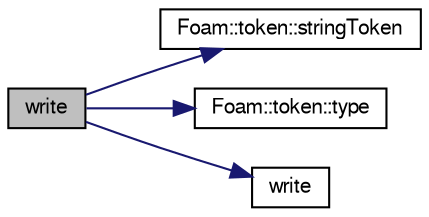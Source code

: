 digraph "write"
{
  bgcolor="transparent";
  edge [fontname="FreeSans",fontsize="10",labelfontname="FreeSans",labelfontsize="10"];
  node [fontname="FreeSans",fontsize="10",shape=record];
  rankdir="LR";
  Node1 [label="write",height=0.2,width=0.4,color="black", fillcolor="grey75", style="filled" fontcolor="black"];
  Node1 -> Node2 [color="midnightblue",fontsize="10",style="solid",fontname="FreeSans"];
  Node2 [label="Foam::token::stringToken",height=0.2,width=0.4,color="black",URL="$a02548.html#af4afc65304c066f9e19b49fdd9ad4792"];
  Node1 -> Node3 [color="midnightblue",fontsize="10",style="solid",fontname="FreeSans"];
  Node3 [label="Foam::token::type",height=0.2,width=0.4,color="black",URL="$a02548.html#a98bdb20ceaa16e1ea21c053ad17c0aa7"];
  Node1 -> Node4 [color="midnightblue",fontsize="10",style="solid",fontname="FreeSans"];
  Node4 [label="write",height=0.2,width=0.4,color="black",URL="$a02828.html#a8f30b3c2179b03a7acf273e9dea43342"];
}
